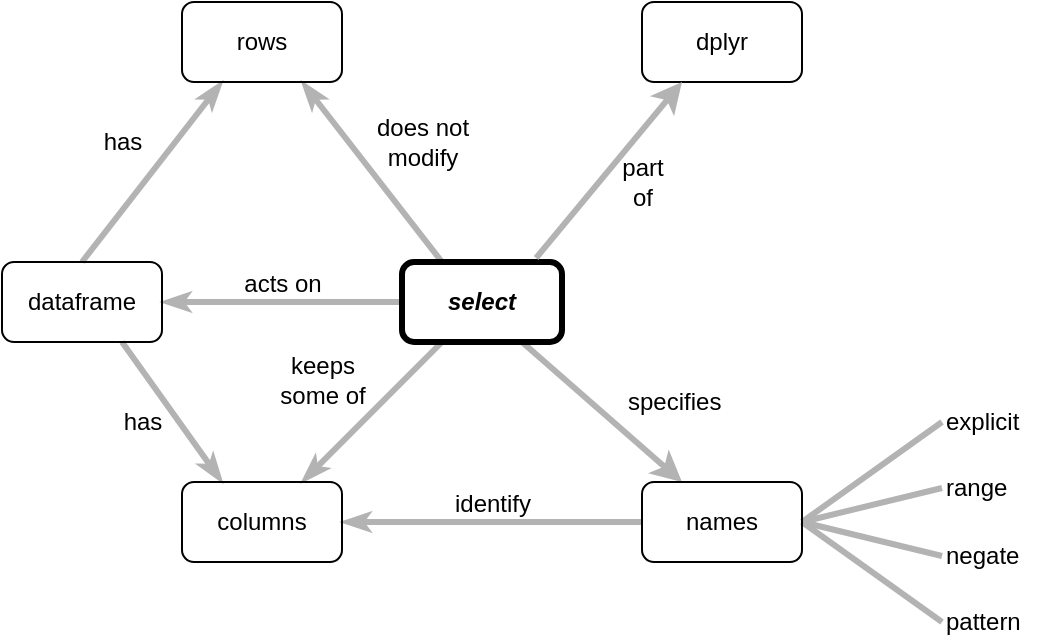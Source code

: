 <mxfile version="13.6.2" type="device"><diagram name="Page-1" id="42789a77-a242-8287-6e28-9cd8cfd52e62"><mxGraphModel dx="946" dy="680" grid="1" gridSize="10" guides="1" tooltips="1" connect="1" arrows="1" fold="1" page="1" pageScale="1" pageWidth="1100" pageHeight="850" background="#ffffff" math="0" shadow="0"><root><mxCell id="0"/><mxCell id="1" parent="0"/><mxCell id="1ea317790d2ca983-12" value="acts on" style="edgeStyle=none;rounded=1;html=1;labelBackgroundColor=none;startArrow=none;startFill=0;startSize=5;endArrow=classicThin;endFill=1;endSize=5;jettySize=auto;orthogonalLoop=1;strokeColor=#B3B3B3;strokeWidth=3;fontFamily=Helvetica;fontSize=12;exitX=0;exitY=0.5;exitDx=0;exitDy=0;entryX=1;entryY=0.5;entryDx=0;entryDy=0;verticalAlign=bottom;" parent="1" source="Q8fEgzgGfGvltEnc6YPg-16" target="Q8fEgzgGfGvltEnc6YPg-12" edge="1"><mxGeometry relative="1" as="geometry"><mxPoint x="490" y="90" as="targetPoint"/></mxGeometry></mxCell><mxCell id="1ea317790d2ca983-13" value="has" style="edgeStyle=none;rounded=1;html=1;labelBackgroundColor=#FFFFFF;startArrow=none;startFill=0;startSize=5;endArrow=classicThin;endFill=1;endSize=5;jettySize=auto;orthogonalLoop=1;strokeColor=#B3B3B3;strokeWidth=3;fontFamily=Helvetica;fontSize=12;exitX=0.75;exitY=1;exitDx=0;exitDy=0;entryX=0.25;entryY=0;entryDx=0;entryDy=0;verticalAlign=middle;" parent="1" source="Q8fEgzgGfGvltEnc6YPg-12" target="Q8fEgzgGfGvltEnc6YPg-14" edge="1"><mxGeometry x="-0.108" y="-15" relative="1" as="geometry"><mxPoint as="offset"/></mxGeometry></mxCell><mxCell id="1ea317790d2ca983-21" value="keeps&lt;br style=&quot;font-size: 12px;&quot;&gt;some of" style="edgeStyle=none;rounded=1;html=1;labelBackgroundColor=none;startArrow=none;startFill=0;startSize=5;endArrow=classicThin;endFill=1;endSize=5;jettySize=auto;orthogonalLoop=1;strokeColor=#B3B3B3;strokeWidth=3;fontFamily=Helvetica;fontSize=12;exitX=0.25;exitY=1;exitDx=0;exitDy=0;entryX=0.75;entryY=0;entryDx=0;entryDy=0;verticalAlign=middle;" parent="1" source="Q8fEgzgGfGvltEnc6YPg-16" target="Q8fEgzgGfGvltEnc6YPg-14" edge="1"><mxGeometry x="0.143" y="-28" relative="1" as="geometry"><mxPoint y="-1" as="offset"/></mxGeometry></mxCell><mxCell id="1ea317790d2ca983-19" value="identify" style="edgeStyle=none;rounded=1;html=1;labelBackgroundColor=none;startArrow=none;startFill=0;startSize=5;endArrow=classicThin;endFill=1;endSize=5;jettySize=auto;orthogonalLoop=1;strokeColor=#B3B3B3;strokeWidth=3;fontFamily=Helvetica;fontSize=12;exitX=0;exitY=0.5;exitDx=0;exitDy=0;entryX=1;entryY=0.5;entryDx=0;entryDy=0;verticalAlign=bottom;" parent="1" source="Q8fEgzgGfGvltEnc6YPg-17" target="Q8fEgzgGfGvltEnc6YPg-14" edge="1"><mxGeometry relative="1" as="geometry"><mxPoint x="240" y="300.0" as="targetPoint"/></mxGeometry></mxCell><mxCell id="Q8fEgzgGfGvltEnc6YPg-3" value="has" style="edgeStyle=none;rounded=1;html=1;labelBackgroundColor=none;startArrow=none;startFill=0;startSize=5;endArrow=classicThin;endFill=1;endSize=5;jettySize=auto;orthogonalLoop=1;strokeColor=#B3B3B3;strokeWidth=3;fontFamily=Helvetica;fontSize=12;exitX=0.5;exitY=0;exitDx=0;exitDy=0;entryX=0.25;entryY=1;entryDx=0;entryDy=0;verticalAlign=middle;" parent="1" source="Q8fEgzgGfGvltEnc6YPg-12" target="Q8fEgzgGfGvltEnc6YPg-15" edge="1"><mxGeometry x="0.046" y="21" relative="1" as="geometry"><mxPoint x="295.498" y="52.653" as="sourcePoint"/><mxPoint x="212.111" y="116.137" as="targetPoint"/><mxPoint as="offset"/></mxGeometry></mxCell><mxCell id="Q8fEgzgGfGvltEnc6YPg-4" value="does not&lt;br style=&quot;font-size: 12px;&quot;&gt;modify" style="edgeStyle=none;rounded=1;html=1;labelBackgroundColor=none;startArrow=none;startFill=0;startSize=5;endArrow=classicThin;endFill=1;endSize=5;jettySize=auto;orthogonalLoop=1;strokeColor=#B3B3B3;strokeWidth=3;fontFamily=Helvetica;fontSize=12;exitX=0.25;exitY=0;exitDx=0;exitDy=0;entryX=0.75;entryY=1;entryDx=0;entryDy=0;verticalAlign=middle;" parent="1" source="Q8fEgzgGfGvltEnc6YPg-16" target="Q8fEgzgGfGvltEnc6YPg-15" edge="1"><mxGeometry x="-0.061" y="-29" relative="1" as="geometry"><mxPoint x="397.5" y="135" as="sourcePoint"/><mxPoint x="225" y="135" as="targetPoint"/><mxPoint as="offset"/></mxGeometry></mxCell><mxCell id="Q8fEgzgGfGvltEnc6YPg-12" value="dataframe" style="rounded=1;whiteSpace=wrap;html=1;fontSize=12;fontFamily=Helvetica;fillColor=none;" parent="1" vertex="1"><mxGeometry x="40" y="170" width="80" height="40" as="geometry"/></mxCell><mxCell id="Q8fEgzgGfGvltEnc6YPg-13" style="edgeStyle=orthogonalEdgeStyle;rounded=0;orthogonalLoop=1;jettySize=auto;html=1;exitX=0.5;exitY=1;exitDx=0;exitDy=0;strokeWidth=3;fontSize=12;fontFamily=Helvetica;" parent="1" source="Q8fEgzgGfGvltEnc6YPg-12" target="Q8fEgzgGfGvltEnc6YPg-12" edge="1"><mxGeometry relative="1" as="geometry"/></mxCell><mxCell id="Q8fEgzgGfGvltEnc6YPg-14" value="columns" style="rounded=1;whiteSpace=wrap;html=1;fontSize=12;fontFamily=Helvetica;fillColor=none;" parent="1" vertex="1"><mxGeometry x="130" y="280" width="80" height="40" as="geometry"/></mxCell><mxCell id="Q8fEgzgGfGvltEnc6YPg-15" value="rows" style="rounded=1;whiteSpace=wrap;html=1;fontSize=12;fontFamily=Helvetica;fillColor=none;" parent="1" vertex="1"><mxGeometry x="130" y="40" width="80" height="40" as="geometry"/></mxCell><mxCell id="Q8fEgzgGfGvltEnc6YPg-21" value="specifies" style="endArrow=classic;html=1;strokeWidth=3;entryX=0.25;entryY=0;entryDx=0;entryDy=0;strokeColor=#B3B3B3;exitX=0.75;exitY=1;exitDx=0;exitDy=0;verticalAlign=middle;fontSize=12;labelBackgroundColor=none;fontFamily=Helvetica;align=left;" parent="1" source="Q8fEgzgGfGvltEnc6YPg-16" target="Q8fEgzgGfGvltEnc6YPg-17" edge="1"><mxGeometry x="0.08" y="10" width="50" height="50" relative="1" as="geometry"><mxPoint x="300" y="300" as="sourcePoint"/><mxPoint x="470" y="230" as="targetPoint"/><Array as="points"/><mxPoint x="1" as="offset"/></mxGeometry></mxCell><mxCell id="Q8fEgzgGfGvltEnc6YPg-16" value="&lt;b style=&quot;font-size: 12px;&quot;&gt;&lt;i style=&quot;font-size: 12px;&quot;&gt;select&lt;/i&gt;&lt;/b&gt;" style="rounded=1;whiteSpace=wrap;html=1;strokeWidth=3;fontSize=12;fontFamily=Helvetica;fillColor=none;" parent="1" vertex="1"><mxGeometry x="240" y="170" width="80" height="40" as="geometry"/></mxCell><mxCell id="Q8fEgzgGfGvltEnc6YPg-26" value="dplyr" style="rounded=1;whiteSpace=wrap;html=1;fontSize=12;fontFamily=Helvetica;fillColor=none;" parent="1" vertex="1"><mxGeometry x="360" y="40" width="80" height="40" as="geometry"/></mxCell><mxCell id="Q8fEgzgGfGvltEnc6YPg-27" value="part&lt;br style=&quot;font-size: 12px;&quot;&gt;of" style="endArrow=classic;html=1;strokeWidth=3;entryX=0.25;entryY=1;entryDx=0;entryDy=0;strokeColor=#B3B3B3;exitX=0.838;exitY=-0.05;exitDx=0;exitDy=0;verticalAlign=middle;fontSize=12;labelBackgroundColor=none;exitPerimeter=0;fontFamily=Helvetica;" parent="1" source="Q8fEgzgGfGvltEnc6YPg-16" target="Q8fEgzgGfGvltEnc6YPg-26" edge="1"><mxGeometry x="0.103" y="-17" width="50" height="50" relative="1" as="geometry"><mxPoint x="320" y="250" as="sourcePoint"/><mxPoint x="240" y="345" as="targetPoint"/><Array as="points"/><mxPoint as="offset"/></mxGeometry></mxCell><mxCell id="Q8fEgzgGfGvltEnc6YPg-29" value="explicit" style="text;html=1;strokeColor=none;fillColor=none;align=left;verticalAlign=middle;whiteSpace=wrap;rounded=0;fontSize=12;fontFamily=Helvetica;" parent="1" vertex="1"><mxGeometry x="510" y="240" width="60" height="20" as="geometry"/></mxCell><mxCell id="Q8fEgzgGfGvltEnc6YPg-30" value="range" style="text;html=1;strokeColor=none;fillColor=none;align=left;verticalAlign=middle;whiteSpace=wrap;rounded=0;fontSize=12;fontFamily=Helvetica;" parent="1" vertex="1"><mxGeometry x="510" y="273" width="60" height="20" as="geometry"/></mxCell><mxCell id="Q8fEgzgGfGvltEnc6YPg-31" value="negate" style="text;html=1;strokeColor=none;fillColor=none;align=left;verticalAlign=middle;whiteSpace=wrap;rounded=0;fontSize=12;fontFamily=Helvetica;" parent="1" vertex="1"><mxGeometry x="510" y="307" width="60" height="20" as="geometry"/></mxCell><mxCell id="Q8fEgzgGfGvltEnc6YPg-32" value="pattern" style="text;html=1;strokeColor=none;fillColor=none;align=left;verticalAlign=middle;whiteSpace=wrap;rounded=0;fontSize=12;fontFamily=Helvetica;" parent="1" vertex="1"><mxGeometry x="510" y="340" width="60" height="20" as="geometry"/></mxCell><mxCell id="Q8fEgzgGfGvltEnc6YPg-33" value="" style="endArrow=none;html=1;labelBackgroundColor=#FFFFFF;strokeColor=#B3B3B3;strokeWidth=3;fontSize=12;exitX=1;exitY=0.5;exitDx=0;exitDy=0;entryX=0;entryY=0.5;entryDx=0;entryDy=0;fontFamily=Helvetica;" parent="1" source="Q8fEgzgGfGvltEnc6YPg-17" target="Q8fEgzgGfGvltEnc6YPg-29" edge="1"><mxGeometry width="50" height="50" relative="1" as="geometry"><mxPoint x="820" y="280" as="sourcePoint"/><mxPoint x="870" y="230" as="targetPoint"/><Array as="points"/></mxGeometry></mxCell><mxCell id="Q8fEgzgGfGvltEnc6YPg-34" value="" style="endArrow=none;html=1;labelBackgroundColor=#FFFFFF;strokeColor=#B3B3B3;strokeWidth=3;fontSize=12;entryX=0;entryY=0.5;entryDx=0;entryDy=0;exitX=1;exitY=0.5;exitDx=0;exitDy=0;fontFamily=Helvetica;" parent="1" source="Q8fEgzgGfGvltEnc6YPg-17" target="Q8fEgzgGfGvltEnc6YPg-30" edge="1"><mxGeometry width="50" height="50" relative="1" as="geometry"><mxPoint x="600" y="380" as="sourcePoint"/><mxPoint x="610" y="450" as="targetPoint"/><Array as="points"/></mxGeometry></mxCell><mxCell id="Q8fEgzgGfGvltEnc6YPg-35" value="" style="endArrow=none;html=1;labelBackgroundColor=#FFFFFF;strokeColor=#B3B3B3;strokeWidth=3;fontSize=12;entryX=0;entryY=0.5;entryDx=0;entryDy=0;fontFamily=Helvetica;" parent="1" target="Q8fEgzgGfGvltEnc6YPg-31" edge="1"><mxGeometry width="50" height="50" relative="1" as="geometry"><mxPoint x="440" y="300" as="sourcePoint"/><mxPoint x="580" y="330" as="targetPoint"/><Array as="points"/></mxGeometry></mxCell><mxCell id="Q8fEgzgGfGvltEnc6YPg-36" value="" style="endArrow=none;html=1;labelBackgroundColor=#FFFFFF;strokeColor=#B3B3B3;strokeWidth=3;fontSize=12;entryX=0;entryY=0.5;entryDx=0;entryDy=0;exitX=1;exitY=0.5;exitDx=0;exitDy=0;fontFamily=Helvetica;" parent="1" source="Q8fEgzgGfGvltEnc6YPg-17" target="Q8fEgzgGfGvltEnc6YPg-32" edge="1"><mxGeometry width="50" height="50" relative="1" as="geometry"><mxPoint x="600" y="380" as="sourcePoint"/><mxPoint x="630" y="470" as="targetPoint"/><Array as="points"/></mxGeometry></mxCell><mxCell id="Q8fEgzgGfGvltEnc6YPg-17" value="names" style="rounded=1;whiteSpace=wrap;html=1;fontSize=12;fontFamily=Helvetica;fillColor=none;" parent="1" vertex="1"><mxGeometry x="360" y="280" width="80" height="40" as="geometry"/></mxCell></root></mxGraphModel></diagram></mxfile>